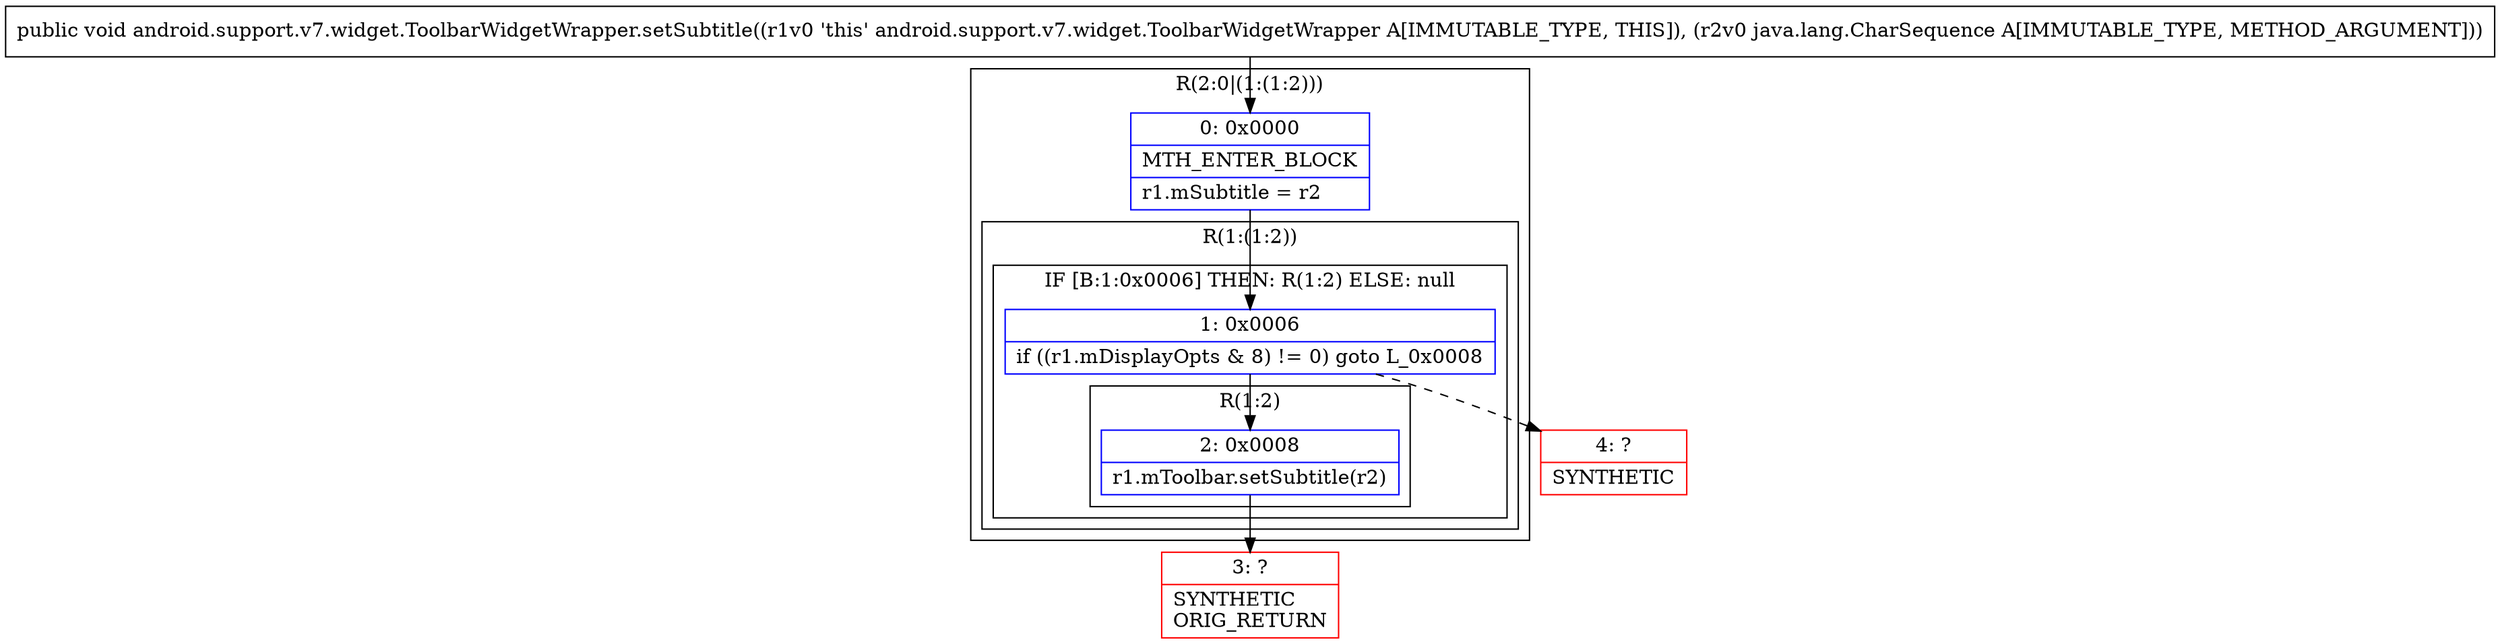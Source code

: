 digraph "CFG forandroid.support.v7.widget.ToolbarWidgetWrapper.setSubtitle(Ljava\/lang\/CharSequence;)V" {
subgraph cluster_Region_783508449 {
label = "R(2:0|(1:(1:2)))";
node [shape=record,color=blue];
Node_0 [shape=record,label="{0\:\ 0x0000|MTH_ENTER_BLOCK\l|r1.mSubtitle = r2\l}"];
subgraph cluster_Region_815056944 {
label = "R(1:(1:2))";
node [shape=record,color=blue];
subgraph cluster_IfRegion_2066169192 {
label = "IF [B:1:0x0006] THEN: R(1:2) ELSE: null";
node [shape=record,color=blue];
Node_1 [shape=record,label="{1\:\ 0x0006|if ((r1.mDisplayOpts & 8) != 0) goto L_0x0008\l}"];
subgraph cluster_Region_1331259563 {
label = "R(1:2)";
node [shape=record,color=blue];
Node_2 [shape=record,label="{2\:\ 0x0008|r1.mToolbar.setSubtitle(r2)\l}"];
}
}
}
}
Node_3 [shape=record,color=red,label="{3\:\ ?|SYNTHETIC\lORIG_RETURN\l}"];
Node_4 [shape=record,color=red,label="{4\:\ ?|SYNTHETIC\l}"];
MethodNode[shape=record,label="{public void android.support.v7.widget.ToolbarWidgetWrapper.setSubtitle((r1v0 'this' android.support.v7.widget.ToolbarWidgetWrapper A[IMMUTABLE_TYPE, THIS]), (r2v0 java.lang.CharSequence A[IMMUTABLE_TYPE, METHOD_ARGUMENT])) }"];
MethodNode -> Node_0;
Node_0 -> Node_1;
Node_1 -> Node_2;
Node_1 -> Node_4[style=dashed];
Node_2 -> Node_3;
}

